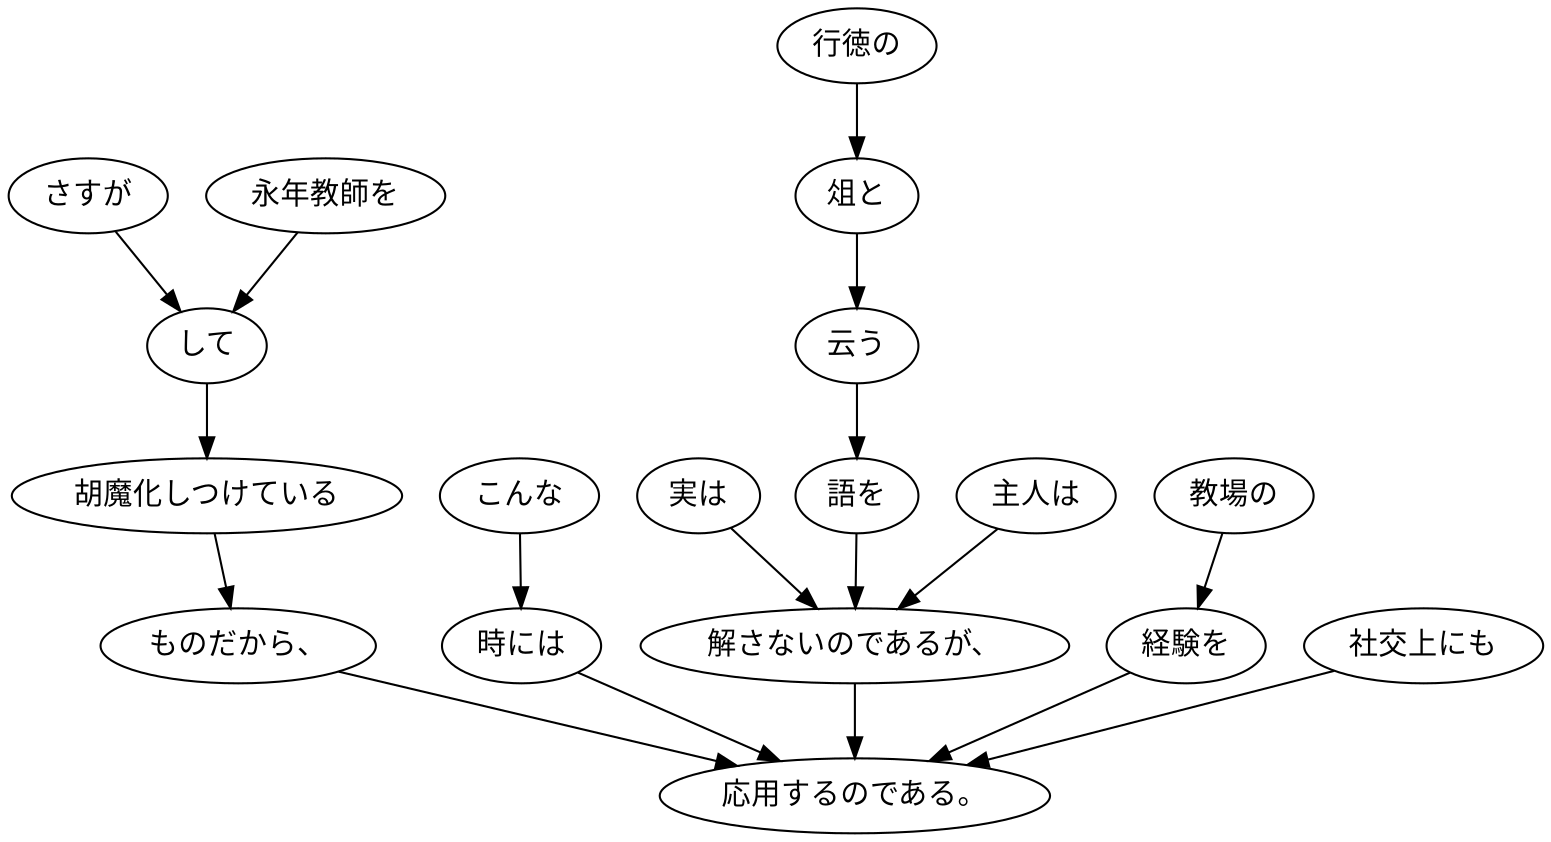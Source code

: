 digraph graph1034 {
	node0 [label="実は"];
	node1 [label="行徳の"];
	node2 [label="俎と"];
	node3 [label="云う"];
	node4 [label="語を"];
	node5 [label="主人は"];
	node6 [label="解さないのであるが、"];
	node7 [label="さすが"];
	node8 [label="永年教師を"];
	node9 [label="して"];
	node10 [label="胡魔化しつけている"];
	node11 [label="ものだから、"];
	node12 [label="こんな"];
	node13 [label="時には"];
	node14 [label="教場の"];
	node15 [label="経験を"];
	node16 [label="社交上にも"];
	node17 [label="応用するのである。"];
	node0 -> node6;
	node1 -> node2;
	node2 -> node3;
	node3 -> node4;
	node4 -> node6;
	node5 -> node6;
	node6 -> node17;
	node7 -> node9;
	node8 -> node9;
	node9 -> node10;
	node10 -> node11;
	node11 -> node17;
	node12 -> node13;
	node13 -> node17;
	node14 -> node15;
	node15 -> node17;
	node16 -> node17;
}
